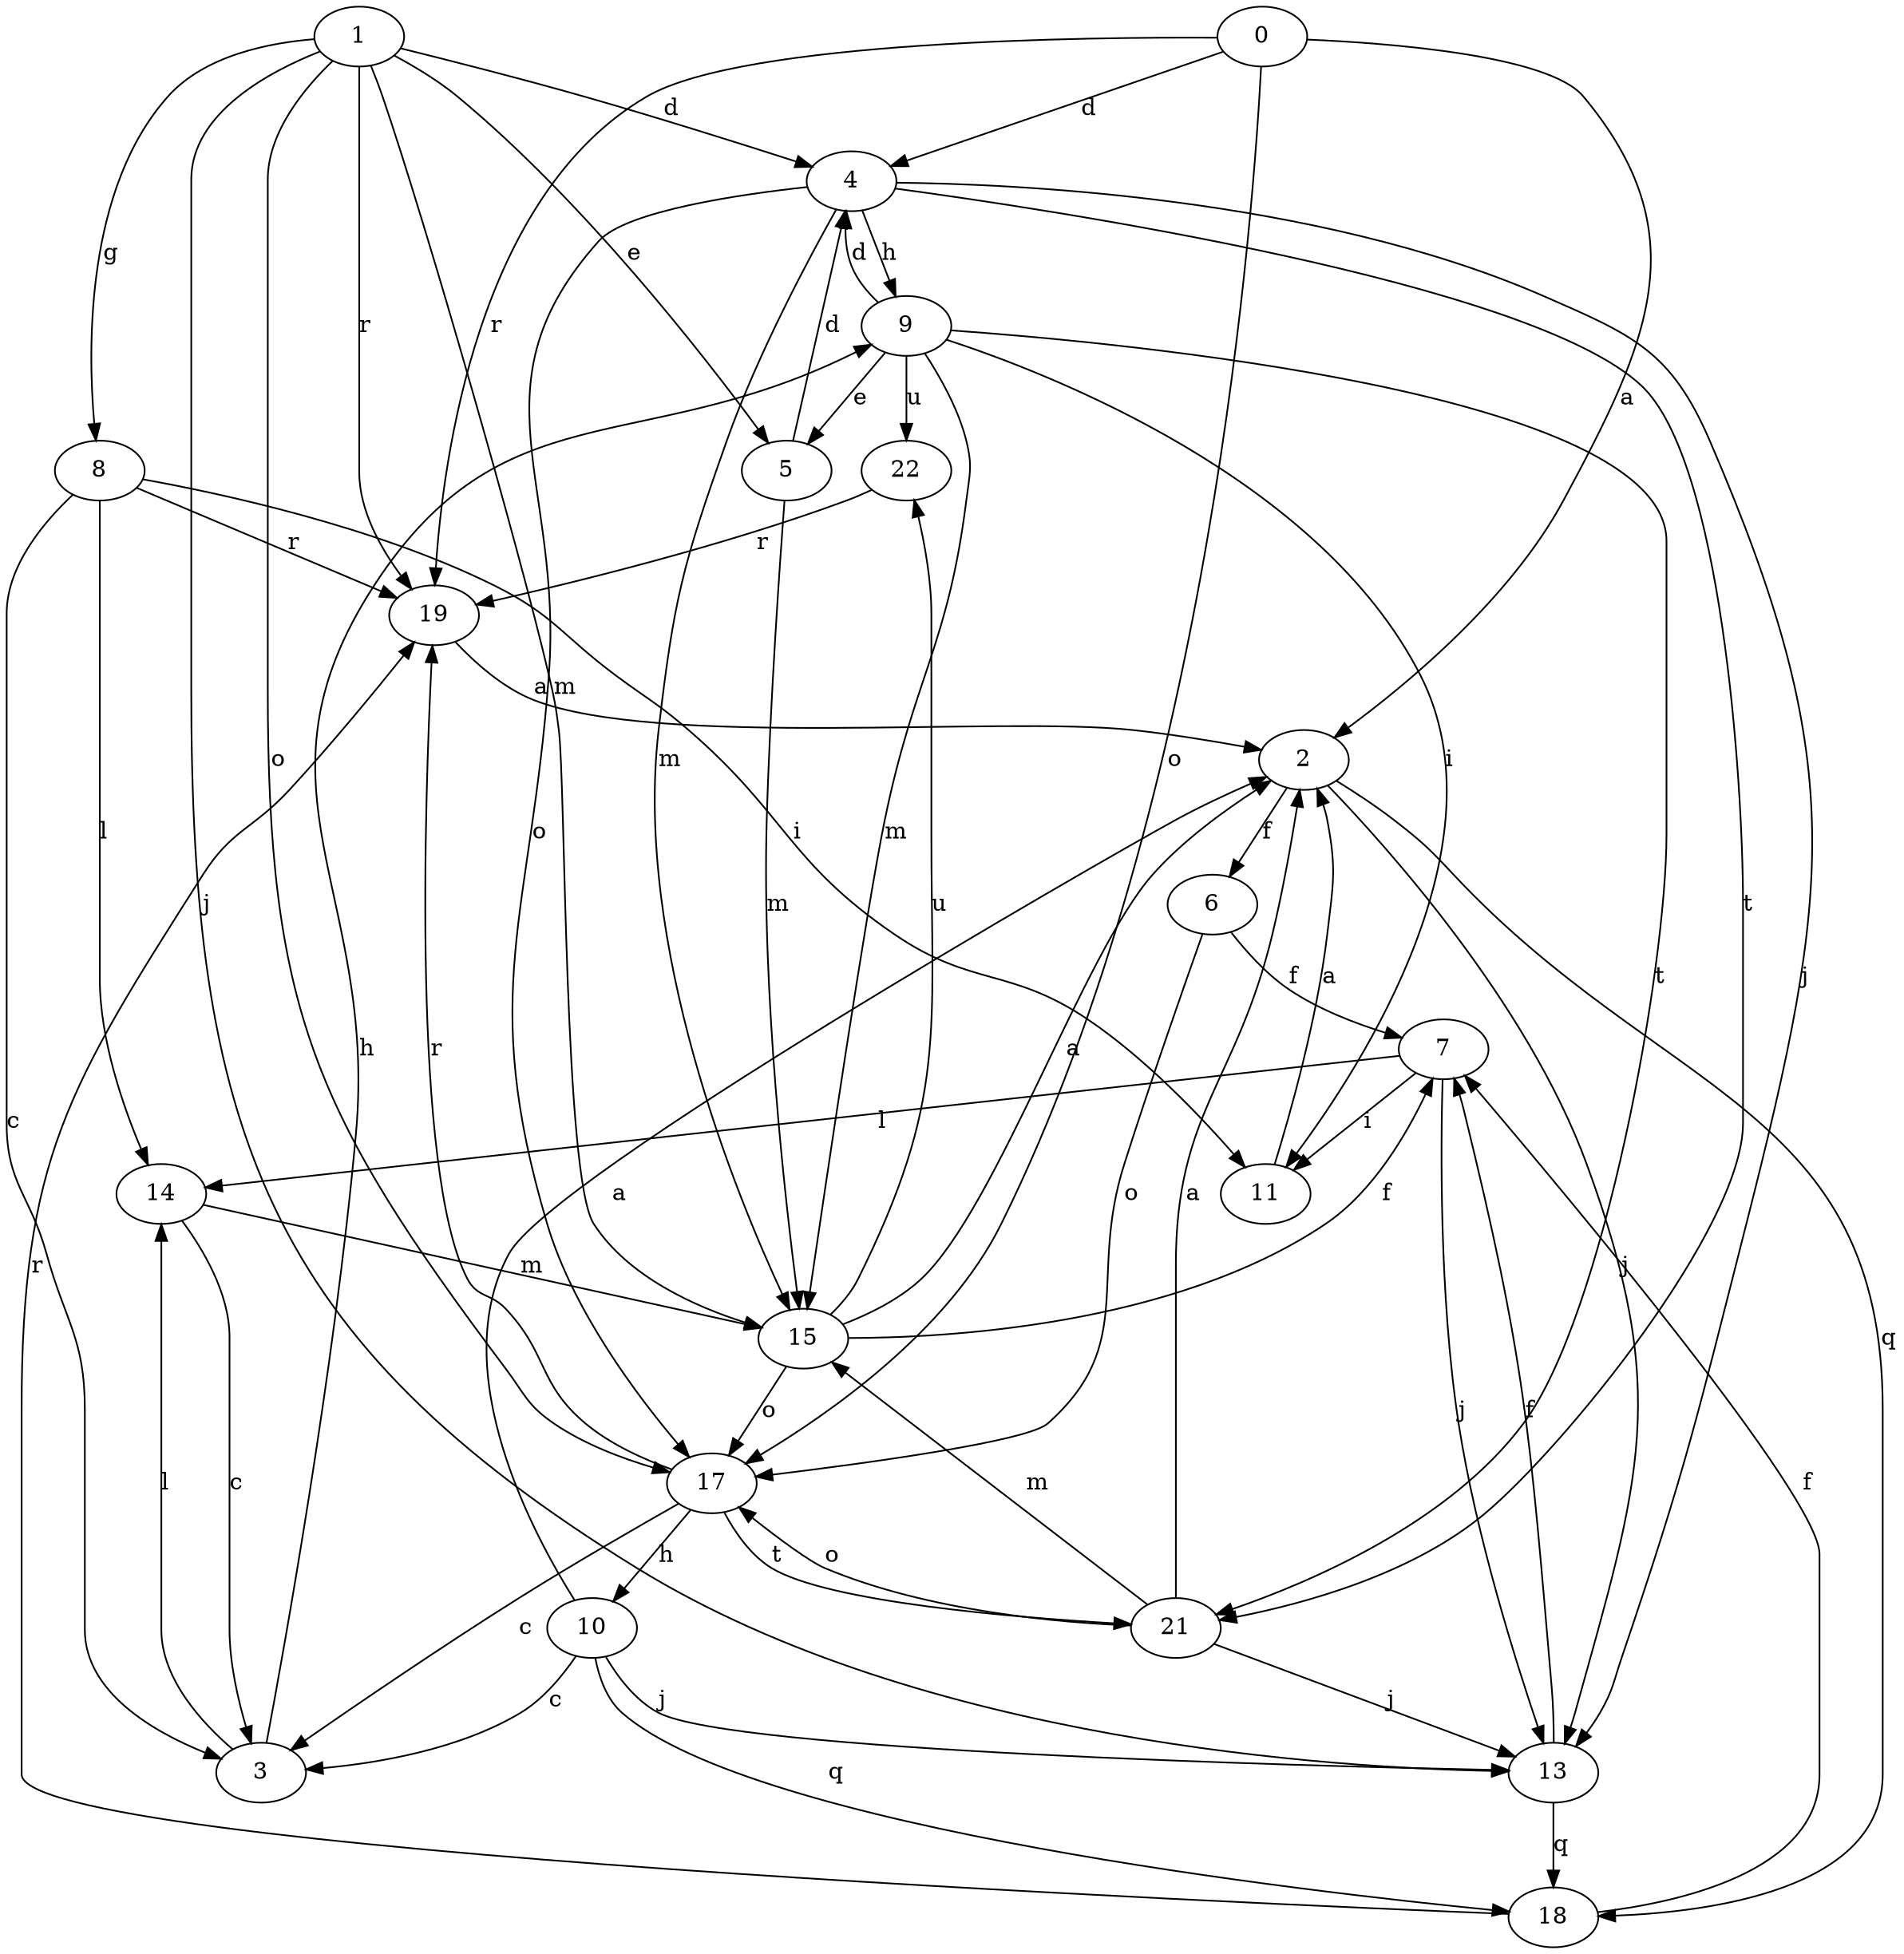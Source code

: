 strict digraph  {
1;
2;
3;
4;
5;
6;
7;
8;
9;
10;
11;
0;
13;
14;
15;
17;
18;
19;
21;
22;
1 -> 4  [label=d];
1 -> 5  [label=e];
1 -> 8  [label=g];
1 -> 13  [label=j];
1 -> 15  [label=m];
1 -> 17  [label=o];
1 -> 19  [label=r];
2 -> 6  [label=f];
2 -> 13  [label=j];
2 -> 18  [label=q];
3 -> 9  [label=h];
3 -> 14  [label=l];
4 -> 9  [label=h];
4 -> 13  [label=j];
4 -> 15  [label=m];
4 -> 17  [label=o];
4 -> 21  [label=t];
5 -> 4  [label=d];
5 -> 15  [label=m];
6 -> 7  [label=f];
6 -> 17  [label=o];
7 -> 11  [label=i];
7 -> 13  [label=j];
7 -> 14  [label=l];
8 -> 3  [label=c];
8 -> 11  [label=i];
8 -> 14  [label=l];
8 -> 19  [label=r];
9 -> 4  [label=d];
9 -> 5  [label=e];
9 -> 11  [label=i];
9 -> 15  [label=m];
9 -> 21  [label=t];
9 -> 22  [label=u];
10 -> 2  [label=a];
10 -> 3  [label=c];
10 -> 13  [label=j];
10 -> 18  [label=q];
11 -> 2  [label=a];
0 -> 2  [label=a];
0 -> 4  [label=d];
0 -> 17  [label=o];
0 -> 19  [label=r];
13 -> 7  [label=f];
13 -> 18  [label=q];
14 -> 3  [label=c];
14 -> 15  [label=m];
15 -> 2  [label=a];
15 -> 7  [label=f];
15 -> 17  [label=o];
15 -> 22  [label=u];
17 -> 3  [label=c];
17 -> 10  [label=h];
17 -> 19  [label=r];
17 -> 21  [label=t];
18 -> 7  [label=f];
18 -> 19  [label=r];
19 -> 2  [label=a];
21 -> 2  [label=a];
21 -> 13  [label=j];
21 -> 15  [label=m];
21 -> 17  [label=o];
22 -> 19  [label=r];
}
